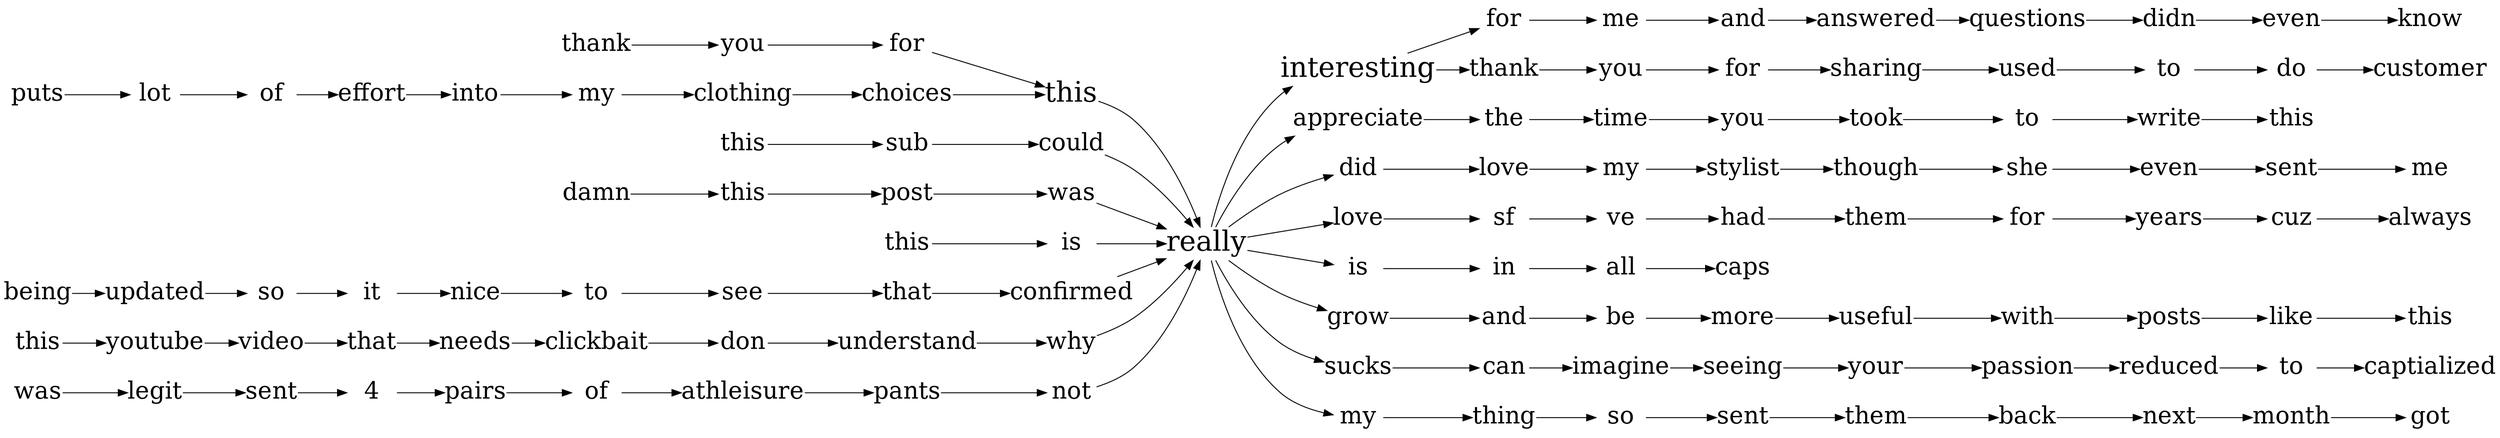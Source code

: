 digraph really {
	graph [rankdir=LR]
	node [margin=0 shape=plaintext]
	really [label=really fontsize=30]
	"this-bwd-this" [label=this fontsize=30]
	"for-bwd-this-for" [label=for fontsize=26]
	"you-bwd-this-for-you" [label=you fontsize=26]
	"thank-bwd-this-for-you-thank" [label=thank fontsize=26]
	"thank-bwd-this-for-you-thank" -> "you-bwd-this-for-you"
	"you-bwd-this-for-you" -> "for-bwd-this-for"
	"for-bwd-this-for" -> "this-bwd-this"
	"choices-bwd-this-choices" [label=choices fontsize=26]
	"clothing-bwd-this-choices-clothing" [label=clothing fontsize=26]
	"my-bwd-this-choices-clothing-my" [label=my fontsize=26]
	"into-bwd-this-choices-clothing-my-into" [label=into fontsize=26]
	"effort-bwd-this-choices-clothing-my-into-effort" [label=effort fontsize=26]
	"of-bwd-this-choices-clothing-my-into-effort-of" [label=of fontsize=26]
	"lot-bwd-this-choices-clothing-my-into-effort-of-lot" [label=lot fontsize=26]
	"puts-bwd-this-choices-clothing-my-into-effort-of-lot-puts" [label=puts fontsize=26]
	"puts-bwd-this-choices-clothing-my-into-effort-of-lot-puts" -> "lot-bwd-this-choices-clothing-my-into-effort-of-lot"
	"lot-bwd-this-choices-clothing-my-into-effort-of-lot" -> "of-bwd-this-choices-clothing-my-into-effort-of"
	"of-bwd-this-choices-clothing-my-into-effort-of" -> "effort-bwd-this-choices-clothing-my-into-effort"
	"effort-bwd-this-choices-clothing-my-into-effort" -> "into-bwd-this-choices-clothing-my-into"
	"into-bwd-this-choices-clothing-my-into" -> "my-bwd-this-choices-clothing-my"
	"my-bwd-this-choices-clothing-my" -> "clothing-bwd-this-choices-clothing"
	"clothing-bwd-this-choices-clothing" -> "choices-bwd-this-choices"
	"choices-bwd-this-choices" -> "this-bwd-this"
	"this-bwd-this" -> really
	"could-bwd-could" [label=could fontsize=26]
	"sub-bwd-could-sub" [label=sub fontsize=26]
	"this-bwd-could-sub-this" [label=this fontsize=26]
	"this-bwd-could-sub-this" -> "sub-bwd-could-sub"
	"sub-bwd-could-sub" -> "could-bwd-could"
	"could-bwd-could" -> really
	"was-bwd-was" [label=was fontsize=26]
	"post-bwd-was-post" [label=post fontsize=26]
	"this-bwd-was-post-this" [label=this fontsize=26]
	"damn-bwd-was-post-this-damn" [label=damn fontsize=26]
	"damn-bwd-was-post-this-damn" -> "this-bwd-was-post-this"
	"this-bwd-was-post-this" -> "post-bwd-was-post"
	"post-bwd-was-post" -> "was-bwd-was"
	"was-bwd-was" -> really
	"is-bwd-is" [label=is fontsize=26]
	"this-bwd-is-this" [label=this fontsize=26]
	"this-bwd-is-this" -> "is-bwd-is"
	"is-bwd-is" -> really
	"confirmed-bwd-confirmed" [label=confirmed fontsize=26]
	"that-bwd-confirmed-that" [label=that fontsize=26]
	"see-bwd-confirmed-that-see" [label=see fontsize=26]
	"to-bwd-confirmed-that-see-to" [label=to fontsize=26]
	"nice-bwd-confirmed-that-see-to-nice" [label=nice fontsize=26]
	"it-bwd-confirmed-that-see-to-nice-it" [label=it fontsize=26]
	"so-bwd-confirmed-that-see-to-nice-it-so" [label=so fontsize=26]
	"updated-bwd-confirmed-that-see-to-nice-it-so-updated" [label=updated fontsize=26]
	"being-bwd-confirmed-that-see-to-nice-it-so-updated-being" [label=being fontsize=26]
	"being-bwd-confirmed-that-see-to-nice-it-so-updated-being" -> "updated-bwd-confirmed-that-see-to-nice-it-so-updated"
	"updated-bwd-confirmed-that-see-to-nice-it-so-updated" -> "so-bwd-confirmed-that-see-to-nice-it-so"
	"so-bwd-confirmed-that-see-to-nice-it-so" -> "it-bwd-confirmed-that-see-to-nice-it"
	"it-bwd-confirmed-that-see-to-nice-it" -> "nice-bwd-confirmed-that-see-to-nice"
	"nice-bwd-confirmed-that-see-to-nice" -> "to-bwd-confirmed-that-see-to"
	"to-bwd-confirmed-that-see-to" -> "see-bwd-confirmed-that-see"
	"see-bwd-confirmed-that-see" -> "that-bwd-confirmed-that"
	"that-bwd-confirmed-that" -> "confirmed-bwd-confirmed"
	"confirmed-bwd-confirmed" -> really
	"why-bwd-why" [label=why fontsize=26]
	"understand-bwd-why-understand" [label=understand fontsize=26]
	"don-bwd-why-understand-don" [label=don fontsize=26]
	"clickbait-bwd-why-understand-don-clickbait" [label=clickbait fontsize=26]
	"needs-bwd-why-understand-don-clickbait-needs" [label=needs fontsize=26]
	"that-bwd-why-understand-don-clickbait-needs-that" [label=that fontsize=26]
	"video-bwd-why-understand-don-clickbait-needs-that-video" [label=video fontsize=26]
	"youtube-bwd-why-understand-don-clickbait-needs-that-video-youtube" [label=youtube fontsize=26]
	"this-bwd-why-understand-don-clickbait-needs-that-video-youtube-this" [label=this fontsize=26]
	"this-bwd-why-understand-don-clickbait-needs-that-video-youtube-this" -> "youtube-bwd-why-understand-don-clickbait-needs-that-video-youtube"
	"youtube-bwd-why-understand-don-clickbait-needs-that-video-youtube" -> "video-bwd-why-understand-don-clickbait-needs-that-video"
	"video-bwd-why-understand-don-clickbait-needs-that-video" -> "that-bwd-why-understand-don-clickbait-needs-that"
	"that-bwd-why-understand-don-clickbait-needs-that" -> "needs-bwd-why-understand-don-clickbait-needs"
	"needs-bwd-why-understand-don-clickbait-needs" -> "clickbait-bwd-why-understand-don-clickbait"
	"clickbait-bwd-why-understand-don-clickbait" -> "don-bwd-why-understand-don"
	"don-bwd-why-understand-don" -> "understand-bwd-why-understand"
	"understand-bwd-why-understand" -> "why-bwd-why"
	"why-bwd-why" -> really
	"not-bwd-not" [label=not fontsize=26]
	"pants-bwd-not-pants" [label=pants fontsize=26]
	"athleisure-bwd-not-pants-athleisure" [label=athleisure fontsize=26]
	"of-bwd-not-pants-athleisure-of" [label=of fontsize=26]
	"pairs-bwd-not-pants-athleisure-of-pairs" [label=pairs fontsize=26]
	"4-bwd-not-pants-athleisure-of-pairs-4" [label=4 fontsize=26]
	"sent-bwd-not-pants-athleisure-of-pairs-4-sent" [label=sent fontsize=26]
	"legit-bwd-not-pants-athleisure-of-pairs-4-sent-legit" [label=legit fontsize=26]
	"was-bwd-not-pants-athleisure-of-pairs-4-sent-legit-was" [label=was fontsize=26]
	"was-bwd-not-pants-athleisure-of-pairs-4-sent-legit-was" -> "legit-bwd-not-pants-athleisure-of-pairs-4-sent-legit"
	"legit-bwd-not-pants-athleisure-of-pairs-4-sent-legit" -> "sent-bwd-not-pants-athleisure-of-pairs-4-sent"
	"sent-bwd-not-pants-athleisure-of-pairs-4-sent" -> "4-bwd-not-pants-athleisure-of-pairs-4"
	"4-bwd-not-pants-athleisure-of-pairs-4" -> "pairs-bwd-not-pants-athleisure-of-pairs"
	"pairs-bwd-not-pants-athleisure-of-pairs" -> "of-bwd-not-pants-athleisure-of"
	"of-bwd-not-pants-athleisure-of" -> "athleisure-bwd-not-pants-athleisure"
	"athleisure-bwd-not-pants-athleisure" -> "pants-bwd-not-pants"
	"pants-bwd-not-pants" -> "not-bwd-not"
	"not-bwd-not" -> really
	"interesting-fwd-interesting" [label=interesting fontsize=30]
	"for-fwd-interesting-for" [label=for fontsize=26]
	"me-fwd-interesting-for-me" [label=me fontsize=26]
	"and-fwd-interesting-for-me-and" [label=and fontsize=26]
	"answered-fwd-interesting-for-me-and-answered" [label=answered fontsize=26]
	"questions-fwd-interesting-for-me-and-answered-questions" [label=questions fontsize=26]
	"didn-fwd-interesting-for-me-and-answered-questions-didn" [label=didn fontsize=26]
	"even-fwd-interesting-for-me-and-answered-questions-didn-even" [label=even fontsize=26]
	"know-fwd-interesting-for-me-and-answered-questions-didn-even-know" [label=know fontsize=26]
	"even-fwd-interesting-for-me-and-answered-questions-didn-even" -> "know-fwd-interesting-for-me-and-answered-questions-didn-even-know"
	"didn-fwd-interesting-for-me-and-answered-questions-didn" -> "even-fwd-interesting-for-me-and-answered-questions-didn-even"
	"questions-fwd-interesting-for-me-and-answered-questions" -> "didn-fwd-interesting-for-me-and-answered-questions-didn"
	"answered-fwd-interesting-for-me-and-answered" -> "questions-fwd-interesting-for-me-and-answered-questions"
	"and-fwd-interesting-for-me-and" -> "answered-fwd-interesting-for-me-and-answered"
	"me-fwd-interesting-for-me" -> "and-fwd-interesting-for-me-and"
	"for-fwd-interesting-for" -> "me-fwd-interesting-for-me"
	"interesting-fwd-interesting" -> "for-fwd-interesting-for"
	"thank-fwd-interesting-thank" [label=thank fontsize=26]
	"you-fwd-interesting-thank-you" [label=you fontsize=26]
	"for-fwd-interesting-thank-you-for" [label=for fontsize=26]
	"sharing-fwd-interesting-thank-you-for-sharing" [label=sharing fontsize=26]
	"used-fwd-interesting-thank-you-for-sharing-used" [label=used fontsize=26]
	"to-fwd-interesting-thank-you-for-sharing-used-to" [label=to fontsize=26]
	"do-fwd-interesting-thank-you-for-sharing-used-to-do" [label=do fontsize=26]
	"customer-fwd-interesting-thank-you-for-sharing-used-to-do-customer" [label=customer fontsize=26]
	"do-fwd-interesting-thank-you-for-sharing-used-to-do" -> "customer-fwd-interesting-thank-you-for-sharing-used-to-do-customer"
	"to-fwd-interesting-thank-you-for-sharing-used-to" -> "do-fwd-interesting-thank-you-for-sharing-used-to-do"
	"used-fwd-interesting-thank-you-for-sharing-used" -> "to-fwd-interesting-thank-you-for-sharing-used-to"
	"sharing-fwd-interesting-thank-you-for-sharing" -> "used-fwd-interesting-thank-you-for-sharing-used"
	"for-fwd-interesting-thank-you-for" -> "sharing-fwd-interesting-thank-you-for-sharing"
	"you-fwd-interesting-thank-you" -> "for-fwd-interesting-thank-you-for"
	"thank-fwd-interesting-thank" -> "you-fwd-interesting-thank-you"
	"interesting-fwd-interesting" -> "thank-fwd-interesting-thank"
	really -> "interesting-fwd-interesting"
	"appreciate-fwd-appreciate" [label=appreciate fontsize=26]
	"the-fwd-appreciate-the" [label=the fontsize=26]
	"time-fwd-appreciate-the-time" [label=time fontsize=26]
	"you-fwd-appreciate-the-time-you" [label=you fontsize=26]
	"took-fwd-appreciate-the-time-you-took" [label=took fontsize=26]
	"to-fwd-appreciate-the-time-you-took-to" [label=to fontsize=26]
	"write-fwd-appreciate-the-time-you-took-to-write" [label=write fontsize=26]
	"this-fwd-appreciate-the-time-you-took-to-write-this" [label=this fontsize=26]
	"write-fwd-appreciate-the-time-you-took-to-write" -> "this-fwd-appreciate-the-time-you-took-to-write-this"
	"to-fwd-appreciate-the-time-you-took-to" -> "write-fwd-appreciate-the-time-you-took-to-write"
	"took-fwd-appreciate-the-time-you-took" -> "to-fwd-appreciate-the-time-you-took-to"
	"you-fwd-appreciate-the-time-you" -> "took-fwd-appreciate-the-time-you-took"
	"time-fwd-appreciate-the-time" -> "you-fwd-appreciate-the-time-you"
	"the-fwd-appreciate-the" -> "time-fwd-appreciate-the-time"
	"appreciate-fwd-appreciate" -> "the-fwd-appreciate-the"
	really -> "appreciate-fwd-appreciate"
	"did-fwd-did" [label=did fontsize=26]
	"love-fwd-did-love" [label=love fontsize=26]
	"my-fwd-did-love-my" [label=my fontsize=26]
	"stylist-fwd-did-love-my-stylist" [label=stylist fontsize=26]
	"though-fwd-did-love-my-stylist-though" [label=though fontsize=26]
	"she-fwd-did-love-my-stylist-though-she" [label=she fontsize=26]
	"even-fwd-did-love-my-stylist-though-she-even" [label=even fontsize=26]
	"sent-fwd-did-love-my-stylist-though-she-even-sent" [label=sent fontsize=26]
	"me-fwd-did-love-my-stylist-though-she-even-sent-me" [label=me fontsize=26]
	"sent-fwd-did-love-my-stylist-though-she-even-sent" -> "me-fwd-did-love-my-stylist-though-she-even-sent-me"
	"even-fwd-did-love-my-stylist-though-she-even" -> "sent-fwd-did-love-my-stylist-though-she-even-sent"
	"she-fwd-did-love-my-stylist-though-she" -> "even-fwd-did-love-my-stylist-though-she-even"
	"though-fwd-did-love-my-stylist-though" -> "she-fwd-did-love-my-stylist-though-she"
	"stylist-fwd-did-love-my-stylist" -> "though-fwd-did-love-my-stylist-though"
	"my-fwd-did-love-my" -> "stylist-fwd-did-love-my-stylist"
	"love-fwd-did-love" -> "my-fwd-did-love-my"
	"did-fwd-did" -> "love-fwd-did-love"
	really -> "did-fwd-did"
	"love-fwd-love" [label=love fontsize=26]
	"sf-fwd-love-sf" [label=sf fontsize=26]
	"ve-fwd-love-sf-ve" [label=ve fontsize=26]
	"had-fwd-love-sf-ve-had" [label=had fontsize=26]
	"them-fwd-love-sf-ve-had-them" [label=them fontsize=26]
	"for-fwd-love-sf-ve-had-them-for" [label=for fontsize=26]
	"years-fwd-love-sf-ve-had-them-for-years" [label=years fontsize=26]
	"cuz-fwd-love-sf-ve-had-them-for-years-cuz" [label=cuz fontsize=26]
	"always-fwd-love-sf-ve-had-them-for-years-cuz-always" [label=always fontsize=26]
	"cuz-fwd-love-sf-ve-had-them-for-years-cuz" -> "always-fwd-love-sf-ve-had-them-for-years-cuz-always"
	"years-fwd-love-sf-ve-had-them-for-years" -> "cuz-fwd-love-sf-ve-had-them-for-years-cuz"
	"for-fwd-love-sf-ve-had-them-for" -> "years-fwd-love-sf-ve-had-them-for-years"
	"them-fwd-love-sf-ve-had-them" -> "for-fwd-love-sf-ve-had-them-for"
	"had-fwd-love-sf-ve-had" -> "them-fwd-love-sf-ve-had-them"
	"ve-fwd-love-sf-ve" -> "had-fwd-love-sf-ve-had"
	"sf-fwd-love-sf" -> "ve-fwd-love-sf-ve"
	"love-fwd-love" -> "sf-fwd-love-sf"
	really -> "love-fwd-love"
	"is-fwd-is" [label=is fontsize=26]
	"in-fwd-is-in" [label=in fontsize=26]
	"all-fwd-is-in-all" [label=all fontsize=26]
	"caps-fwd-is-in-all-caps" [label=caps fontsize=26]
	"all-fwd-is-in-all" -> "caps-fwd-is-in-all-caps"
	"in-fwd-is-in" -> "all-fwd-is-in-all"
	"is-fwd-is" -> "in-fwd-is-in"
	really -> "is-fwd-is"
	"grow-fwd-grow" [label=grow fontsize=26]
	"and-fwd-grow-and" [label=and fontsize=26]
	"be-fwd-grow-and-be" [label=be fontsize=26]
	"more-fwd-grow-and-be-more" [label=more fontsize=26]
	"useful-fwd-grow-and-be-more-useful" [label=useful fontsize=26]
	"with-fwd-grow-and-be-more-useful-with" [label=with fontsize=26]
	"posts-fwd-grow-and-be-more-useful-with-posts" [label=posts fontsize=26]
	"like-fwd-grow-and-be-more-useful-with-posts-like" [label=like fontsize=26]
	"this-fwd-grow-and-be-more-useful-with-posts-like-this" [label=this fontsize=26]
	"like-fwd-grow-and-be-more-useful-with-posts-like" -> "this-fwd-grow-and-be-more-useful-with-posts-like-this"
	"posts-fwd-grow-and-be-more-useful-with-posts" -> "like-fwd-grow-and-be-more-useful-with-posts-like"
	"with-fwd-grow-and-be-more-useful-with" -> "posts-fwd-grow-and-be-more-useful-with-posts"
	"useful-fwd-grow-and-be-more-useful" -> "with-fwd-grow-and-be-more-useful-with"
	"more-fwd-grow-and-be-more" -> "useful-fwd-grow-and-be-more-useful"
	"be-fwd-grow-and-be" -> "more-fwd-grow-and-be-more"
	"and-fwd-grow-and" -> "be-fwd-grow-and-be"
	"grow-fwd-grow" -> "and-fwd-grow-and"
	really -> "grow-fwd-grow"
	"sucks-fwd-sucks" [label=sucks fontsize=26]
	"can-fwd-sucks-can" [label=can fontsize=26]
	"imagine-fwd-sucks-can-imagine" [label=imagine fontsize=26]
	"seeing-fwd-sucks-can-imagine-seeing" [label=seeing fontsize=26]
	"your-fwd-sucks-can-imagine-seeing-your" [label=your fontsize=26]
	"passion-fwd-sucks-can-imagine-seeing-your-passion" [label=passion fontsize=26]
	"reduced-fwd-sucks-can-imagine-seeing-your-passion-reduced" [label=reduced fontsize=26]
	"to-fwd-sucks-can-imagine-seeing-your-passion-reduced-to" [label=to fontsize=26]
	"captialized-fwd-sucks-can-imagine-seeing-your-passion-reduced-to-captialized" [label=captialized fontsize=26]
	"to-fwd-sucks-can-imagine-seeing-your-passion-reduced-to" -> "captialized-fwd-sucks-can-imagine-seeing-your-passion-reduced-to-captialized"
	"reduced-fwd-sucks-can-imagine-seeing-your-passion-reduced" -> "to-fwd-sucks-can-imagine-seeing-your-passion-reduced-to"
	"passion-fwd-sucks-can-imagine-seeing-your-passion" -> "reduced-fwd-sucks-can-imagine-seeing-your-passion-reduced"
	"your-fwd-sucks-can-imagine-seeing-your" -> "passion-fwd-sucks-can-imagine-seeing-your-passion"
	"seeing-fwd-sucks-can-imagine-seeing" -> "your-fwd-sucks-can-imagine-seeing-your"
	"imagine-fwd-sucks-can-imagine" -> "seeing-fwd-sucks-can-imagine-seeing"
	"can-fwd-sucks-can" -> "imagine-fwd-sucks-can-imagine"
	"sucks-fwd-sucks" -> "can-fwd-sucks-can"
	really -> "sucks-fwd-sucks"
	"my-fwd-my" [label=my fontsize=26]
	"thing-fwd-my-thing" [label=thing fontsize=26]
	"so-fwd-my-thing-so" [label=so fontsize=26]
	"sent-fwd-my-thing-so-sent" [label=sent fontsize=26]
	"them-fwd-my-thing-so-sent-them" [label=them fontsize=26]
	"back-fwd-my-thing-so-sent-them-back" [label=back fontsize=26]
	"next-fwd-my-thing-so-sent-them-back-next" [label=next fontsize=26]
	"month-fwd-my-thing-so-sent-them-back-next-month" [label=month fontsize=26]
	"got-fwd-my-thing-so-sent-them-back-next-month-got" [label=got fontsize=26]
	"month-fwd-my-thing-so-sent-them-back-next-month" -> "got-fwd-my-thing-so-sent-them-back-next-month-got"
	"next-fwd-my-thing-so-sent-them-back-next" -> "month-fwd-my-thing-so-sent-them-back-next-month"
	"back-fwd-my-thing-so-sent-them-back" -> "next-fwd-my-thing-so-sent-them-back-next"
	"them-fwd-my-thing-so-sent-them" -> "back-fwd-my-thing-so-sent-them-back"
	"sent-fwd-my-thing-so-sent" -> "them-fwd-my-thing-so-sent-them"
	"so-fwd-my-thing-so" -> "sent-fwd-my-thing-so-sent"
	"thing-fwd-my-thing" -> "so-fwd-my-thing-so"
	"my-fwd-my" -> "thing-fwd-my-thing"
	really -> "my-fwd-my"
}
